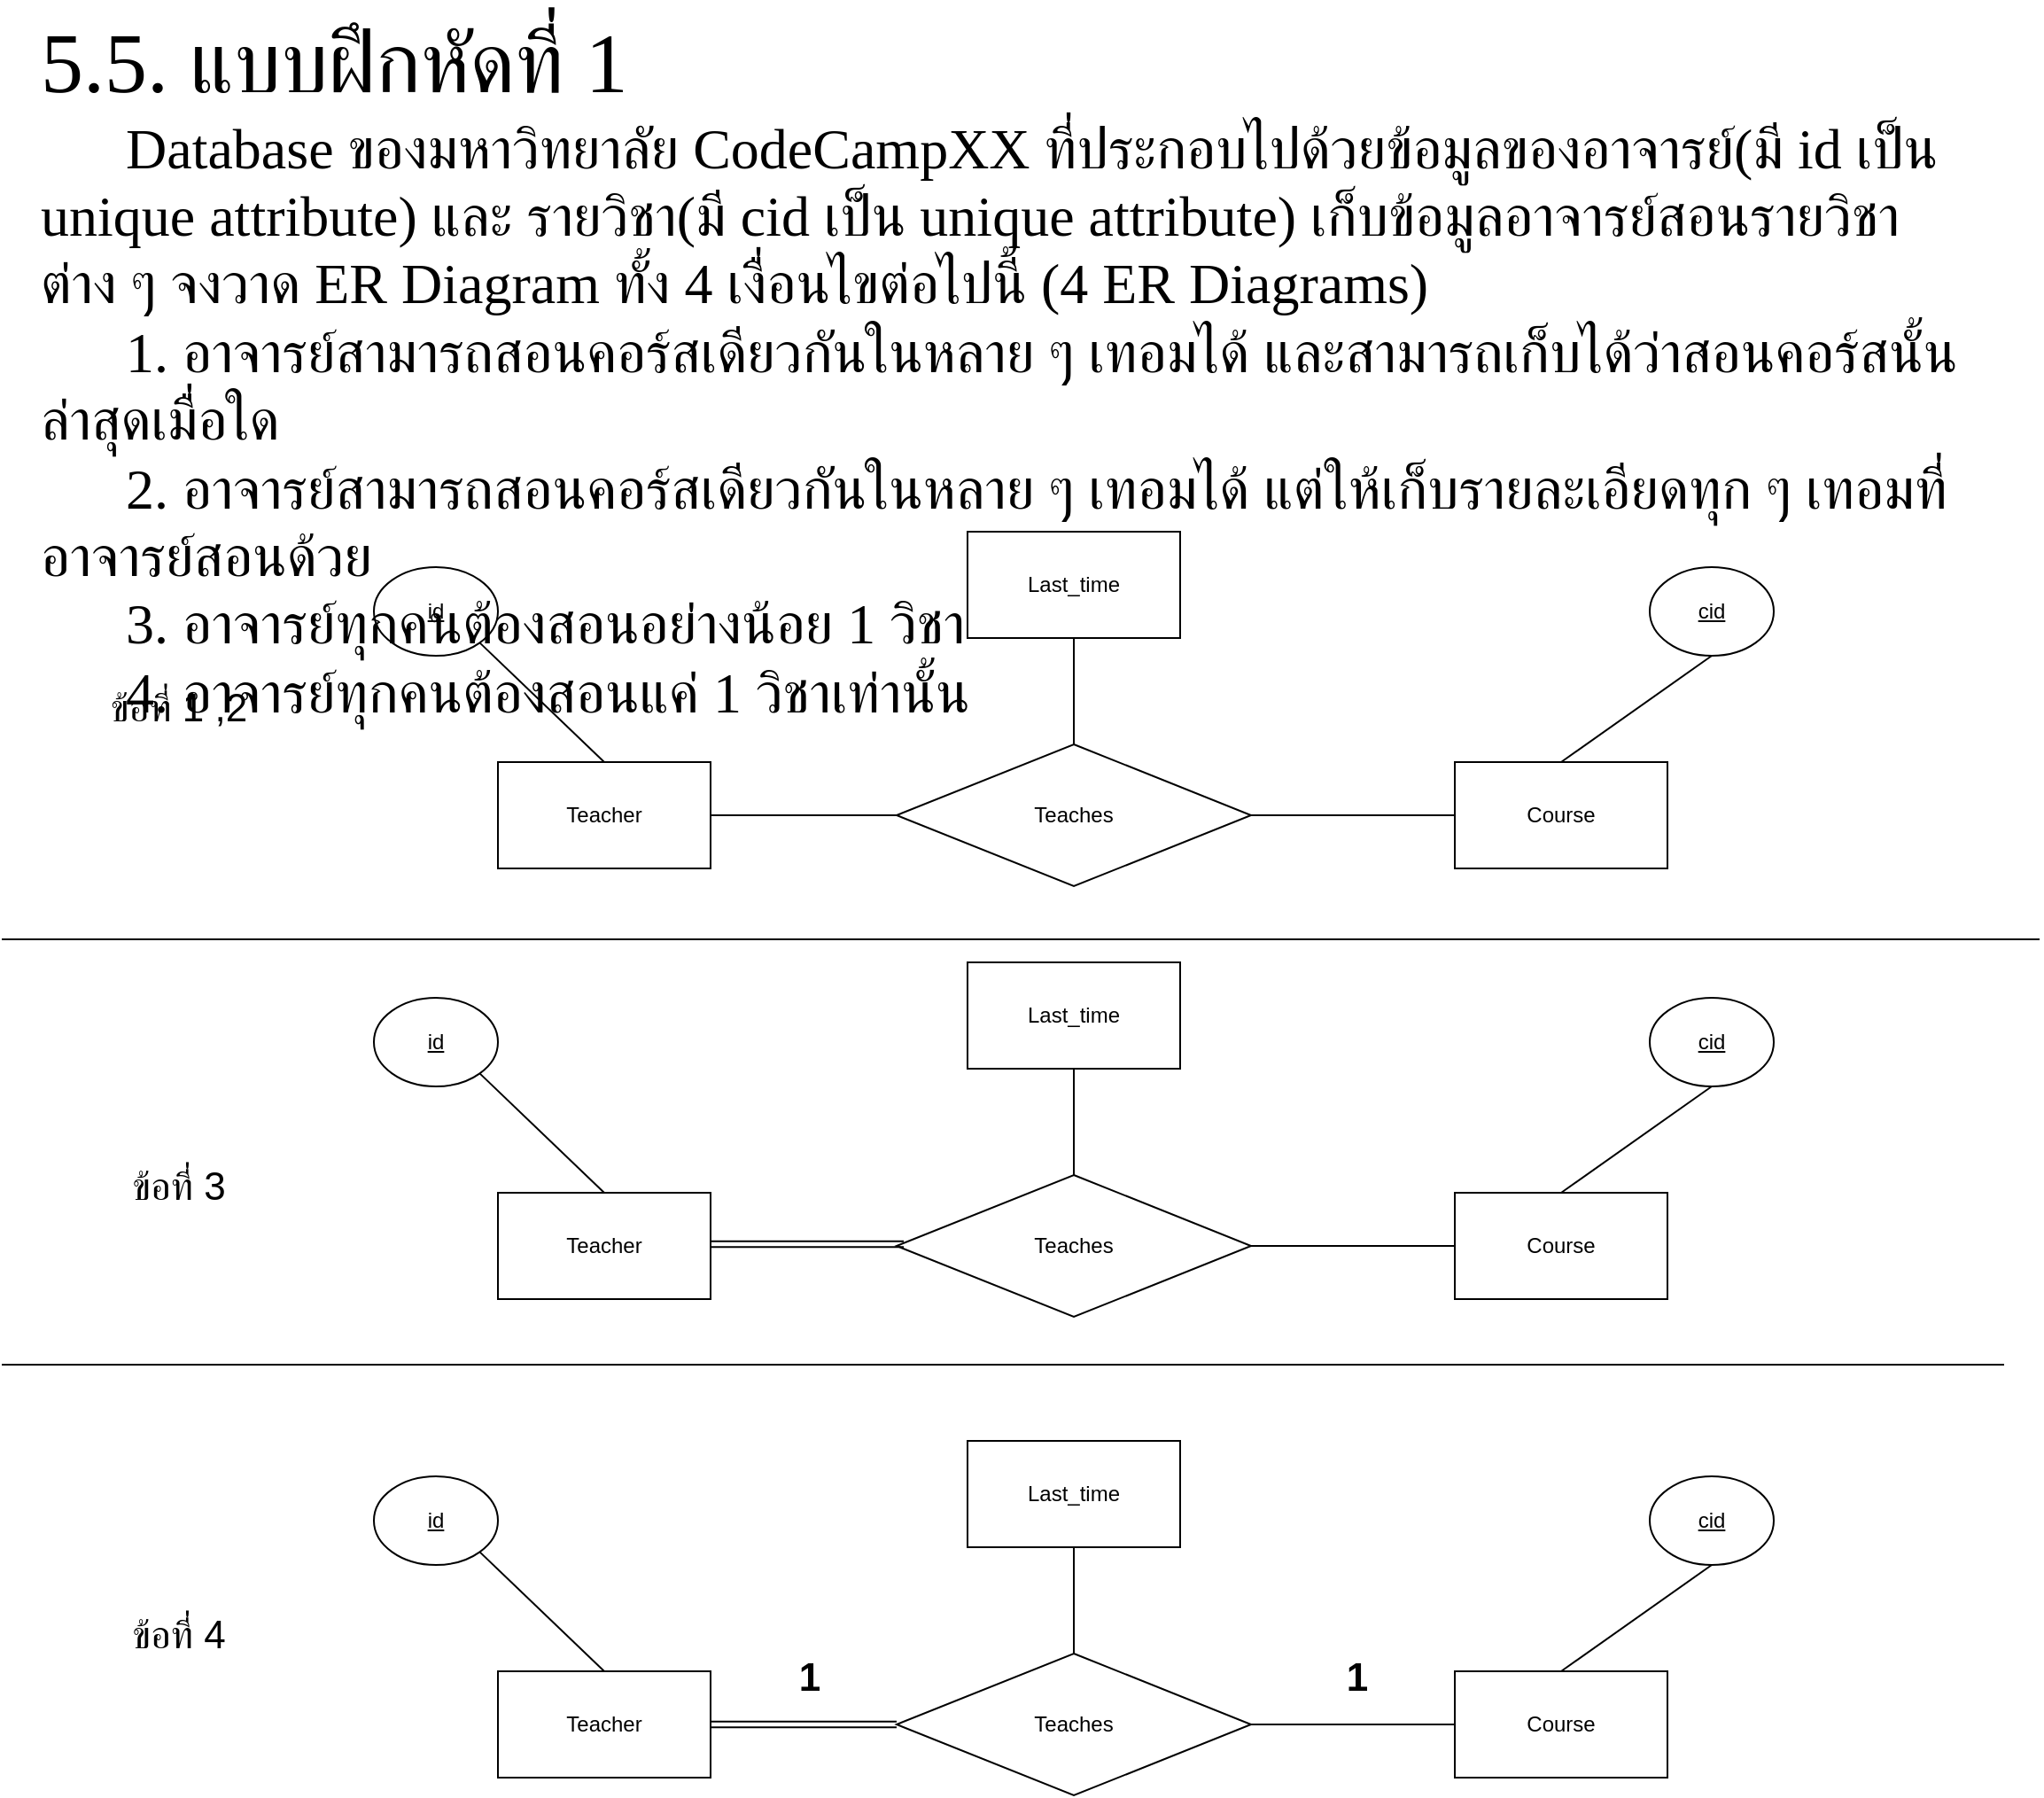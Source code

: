 <mxfile version="13.10.4" type="github">
  <diagram id="VItBwnFz7674IlAsgrrj" name="Page-1">
    <mxGraphModel dx="2844" dy="3418" grid="1" gridSize="10" guides="1" tooltips="1" connect="1" arrows="1" fold="1" page="1" pageScale="1" pageWidth="1169" pageHeight="827" math="0" shadow="0">
      <root>
        <mxCell id="0" />
        <mxCell id="1" parent="0" />
        <mxCell id="jFA2rgzeJVYao4u6oIT_-11" value="Teaches" style="rhombus;whiteSpace=wrap;html=1;" parent="1" vertex="1">
          <mxGeometry x="515" y="-1220" width="200" height="80" as="geometry" />
        </mxCell>
        <mxCell id="jFA2rgzeJVYao4u6oIT_-12" value="Teacher" style="rounded=0;whiteSpace=wrap;html=1;shadow=0;" parent="1" vertex="1">
          <mxGeometry x="290" y="-1210" width="120" height="60" as="geometry" />
        </mxCell>
        <mxCell id="jFA2rgzeJVYao4u6oIT_-13" value="Course" style="rounded=0;whiteSpace=wrap;html=1;" parent="1" vertex="1">
          <mxGeometry x="830" y="-1210" width="120" height="60" as="geometry" />
        </mxCell>
        <mxCell id="jFA2rgzeJVYao4u6oIT_-14" value="id" style="ellipse;whiteSpace=wrap;html=1;fontStyle=4" parent="1" vertex="1">
          <mxGeometry x="220" y="-1320" width="70" height="50" as="geometry" />
        </mxCell>
        <mxCell id="jFA2rgzeJVYao4u6oIT_-15" value="cid" style="ellipse;whiteSpace=wrap;html=1;fontStyle=4" parent="1" vertex="1">
          <mxGeometry x="940" y="-1320" width="70" height="50" as="geometry" />
        </mxCell>
        <mxCell id="jFA2rgzeJVYao4u6oIT_-16" value="Last_time" style="rounded=0;whiteSpace=wrap;html=1;" parent="1" vertex="1">
          <mxGeometry x="555" y="-1340" width="120" height="60" as="geometry" />
        </mxCell>
        <mxCell id="jFA2rgzeJVYao4u6oIT_-17" value="" style="endArrow=none;html=1;entryX=1;entryY=1;entryDx=0;entryDy=0;exitX=0.5;exitY=0;exitDx=0;exitDy=0;" parent="1" source="jFA2rgzeJVYao4u6oIT_-12" target="jFA2rgzeJVYao4u6oIT_-14" edge="1">
          <mxGeometry width="50" height="50" relative="1" as="geometry">
            <mxPoint x="570" y="-1080" as="sourcePoint" />
            <mxPoint x="620" y="-1130" as="targetPoint" />
          </mxGeometry>
        </mxCell>
        <mxCell id="jFA2rgzeJVYao4u6oIT_-18" value="" style="endArrow=none;html=1;entryX=0;entryY=0.5;entryDx=0;entryDy=0;exitX=1;exitY=0.5;exitDx=0;exitDy=0;" parent="1" source="jFA2rgzeJVYao4u6oIT_-11" target="jFA2rgzeJVYao4u6oIT_-13" edge="1">
          <mxGeometry width="50" height="50" relative="1" as="geometry">
            <mxPoint x="702" y="-1174" as="sourcePoint" />
            <mxPoint x="620" y="-1130" as="targetPoint" />
          </mxGeometry>
        </mxCell>
        <mxCell id="jFA2rgzeJVYao4u6oIT_-19" value="" style="endArrow=none;html=1;entryX=0;entryY=0.5;entryDx=0;entryDy=0;entryPerimeter=0;" parent="1" source="jFA2rgzeJVYao4u6oIT_-12" target="jFA2rgzeJVYao4u6oIT_-11" edge="1">
          <mxGeometry width="50" height="50" relative="1" as="geometry">
            <mxPoint x="465" y="-1120" as="sourcePoint" />
            <mxPoint x="515" y="-1170" as="targetPoint" />
          </mxGeometry>
        </mxCell>
        <mxCell id="jFA2rgzeJVYao4u6oIT_-20" value="" style="endArrow=none;html=1;entryX=0.5;entryY=1;entryDx=0;entryDy=0;exitX=0.5;exitY=0;exitDx=0;exitDy=0;" parent="1" source="jFA2rgzeJVYao4u6oIT_-11" target="jFA2rgzeJVYao4u6oIT_-16" edge="1">
          <mxGeometry width="50" height="50" relative="1" as="geometry">
            <mxPoint x="570" y="-1080" as="sourcePoint" />
            <mxPoint x="620" y="-1130" as="targetPoint" />
          </mxGeometry>
        </mxCell>
        <mxCell id="jFA2rgzeJVYao4u6oIT_-21" value="" style="endArrow=none;html=1;entryX=0.5;entryY=1;entryDx=0;entryDy=0;exitX=0.5;exitY=0;exitDx=0;exitDy=0;" parent="1" source="jFA2rgzeJVYao4u6oIT_-13" target="jFA2rgzeJVYao4u6oIT_-15" edge="1">
          <mxGeometry width="50" height="50" relative="1" as="geometry">
            <mxPoint x="900" y="-1220" as="sourcePoint" />
            <mxPoint x="950" y="-1270" as="targetPoint" />
          </mxGeometry>
        </mxCell>
        <mxCell id="jFA2rgzeJVYao4u6oIT_-22" value="Teaches" style="rhombus;whiteSpace=wrap;html=1;" parent="1" vertex="1">
          <mxGeometry x="515" y="-977" width="200" height="80" as="geometry" />
        </mxCell>
        <mxCell id="jFA2rgzeJVYao4u6oIT_-23" value="Teacher" style="rounded=0;whiteSpace=wrap;html=1;shadow=0;" parent="1" vertex="1">
          <mxGeometry x="290" y="-967" width="120" height="60" as="geometry" />
        </mxCell>
        <mxCell id="jFA2rgzeJVYao4u6oIT_-24" value="Course" style="rounded=0;whiteSpace=wrap;html=1;" parent="1" vertex="1">
          <mxGeometry x="830" y="-967" width="120" height="60" as="geometry" />
        </mxCell>
        <mxCell id="jFA2rgzeJVYao4u6oIT_-25" value="id" style="ellipse;whiteSpace=wrap;html=1;fontStyle=4" parent="1" vertex="1">
          <mxGeometry x="220" y="-1077" width="70" height="50" as="geometry" />
        </mxCell>
        <mxCell id="jFA2rgzeJVYao4u6oIT_-26" value="cid" style="ellipse;whiteSpace=wrap;html=1;fontStyle=4" parent="1" vertex="1">
          <mxGeometry x="940" y="-1077" width="70" height="50" as="geometry" />
        </mxCell>
        <mxCell id="jFA2rgzeJVYao4u6oIT_-27" value="Last_time" style="rounded=0;whiteSpace=wrap;html=1;" parent="1" vertex="1">
          <mxGeometry x="555" y="-1097" width="120" height="60" as="geometry" />
        </mxCell>
        <mxCell id="jFA2rgzeJVYao4u6oIT_-28" value="" style="endArrow=none;html=1;entryX=1;entryY=1;entryDx=0;entryDy=0;exitX=0.5;exitY=0;exitDx=0;exitDy=0;" parent="1" source="jFA2rgzeJVYao4u6oIT_-23" target="jFA2rgzeJVYao4u6oIT_-25" edge="1">
          <mxGeometry width="50" height="50" relative="1" as="geometry">
            <mxPoint x="570" y="-837" as="sourcePoint" />
            <mxPoint x="620" y="-887" as="targetPoint" />
          </mxGeometry>
        </mxCell>
        <mxCell id="jFA2rgzeJVYao4u6oIT_-29" value="" style="endArrow=none;html=1;entryX=0;entryY=0.5;entryDx=0;entryDy=0;exitX=1;exitY=0.5;exitDx=0;exitDy=0;" parent="1" source="jFA2rgzeJVYao4u6oIT_-22" target="jFA2rgzeJVYao4u6oIT_-24" edge="1">
          <mxGeometry width="50" height="50" relative="1" as="geometry">
            <mxPoint x="702" y="-931" as="sourcePoint" />
            <mxPoint x="620" y="-887" as="targetPoint" />
          </mxGeometry>
        </mxCell>
        <mxCell id="jFA2rgzeJVYao4u6oIT_-31" value="" style="endArrow=none;html=1;entryX=0.5;entryY=1;entryDx=0;entryDy=0;exitX=0.5;exitY=0;exitDx=0;exitDy=0;" parent="1" source="jFA2rgzeJVYao4u6oIT_-22" target="jFA2rgzeJVYao4u6oIT_-27" edge="1">
          <mxGeometry width="50" height="50" relative="1" as="geometry">
            <mxPoint x="570" y="-837" as="sourcePoint" />
            <mxPoint x="620" y="-887" as="targetPoint" />
          </mxGeometry>
        </mxCell>
        <mxCell id="jFA2rgzeJVYao4u6oIT_-32" value="" style="endArrow=none;html=1;entryX=0.5;entryY=1;entryDx=0;entryDy=0;exitX=0.5;exitY=0;exitDx=0;exitDy=0;" parent="1" source="jFA2rgzeJVYao4u6oIT_-24" target="jFA2rgzeJVYao4u6oIT_-26" edge="1">
          <mxGeometry width="50" height="50" relative="1" as="geometry">
            <mxPoint x="900" y="-977" as="sourcePoint" />
            <mxPoint x="950" y="-1027" as="targetPoint" />
          </mxGeometry>
        </mxCell>
        <mxCell id="jFA2rgzeJVYao4u6oIT_-33" value="Teaches" style="rhombus;whiteSpace=wrap;html=1;" parent="1" vertex="1">
          <mxGeometry x="515" y="-707" width="200" height="80" as="geometry" />
        </mxCell>
        <mxCell id="jFA2rgzeJVYao4u6oIT_-34" value="Teacher" style="rounded=0;whiteSpace=wrap;html=1;shadow=0;" parent="1" vertex="1">
          <mxGeometry x="290" y="-697" width="120" height="60" as="geometry" />
        </mxCell>
        <mxCell id="jFA2rgzeJVYao4u6oIT_-35" value="Course" style="rounded=0;whiteSpace=wrap;html=1;" parent="1" vertex="1">
          <mxGeometry x="830" y="-697" width="120" height="60" as="geometry" />
        </mxCell>
        <mxCell id="jFA2rgzeJVYao4u6oIT_-36" value="id" style="ellipse;whiteSpace=wrap;html=1;fontStyle=4" parent="1" vertex="1">
          <mxGeometry x="220" y="-807" width="70" height="50" as="geometry" />
        </mxCell>
        <mxCell id="jFA2rgzeJVYao4u6oIT_-37" value="cid" style="ellipse;whiteSpace=wrap;html=1;fontStyle=4" parent="1" vertex="1">
          <mxGeometry x="940" y="-807" width="70" height="50" as="geometry" />
        </mxCell>
        <mxCell id="jFA2rgzeJVYao4u6oIT_-38" value="Last_time" style="rounded=0;whiteSpace=wrap;html=1;" parent="1" vertex="1">
          <mxGeometry x="555" y="-827" width="120" height="60" as="geometry" />
        </mxCell>
        <mxCell id="jFA2rgzeJVYao4u6oIT_-39" value="" style="endArrow=none;html=1;entryX=1;entryY=1;entryDx=0;entryDy=0;exitX=0.5;exitY=0;exitDx=0;exitDy=0;" parent="1" source="jFA2rgzeJVYao4u6oIT_-34" target="jFA2rgzeJVYao4u6oIT_-36" edge="1">
          <mxGeometry width="50" height="50" relative="1" as="geometry">
            <mxPoint x="570" y="-567" as="sourcePoint" />
            <mxPoint x="620" y="-617" as="targetPoint" />
          </mxGeometry>
        </mxCell>
        <mxCell id="jFA2rgzeJVYao4u6oIT_-40" value="" style="endArrow=none;html=1;entryX=0;entryY=0.5;entryDx=0;entryDy=0;exitX=1;exitY=0.5;exitDx=0;exitDy=0;" parent="1" source="jFA2rgzeJVYao4u6oIT_-33" target="jFA2rgzeJVYao4u6oIT_-35" edge="1">
          <mxGeometry width="50" height="50" relative="1" as="geometry">
            <mxPoint x="702" y="-661" as="sourcePoint" />
            <mxPoint x="620" y="-617" as="targetPoint" />
          </mxGeometry>
        </mxCell>
        <mxCell id="jFA2rgzeJVYao4u6oIT_-42" value="" style="endArrow=none;html=1;entryX=0.5;entryY=1;entryDx=0;entryDy=0;exitX=0.5;exitY=0;exitDx=0;exitDy=0;" parent="1" source="jFA2rgzeJVYao4u6oIT_-33" target="jFA2rgzeJVYao4u6oIT_-38" edge="1">
          <mxGeometry width="50" height="50" relative="1" as="geometry">
            <mxPoint x="570" y="-567" as="sourcePoint" />
            <mxPoint x="620" y="-617" as="targetPoint" />
          </mxGeometry>
        </mxCell>
        <mxCell id="jFA2rgzeJVYao4u6oIT_-43" value="" style="endArrow=none;html=1;entryX=0.5;entryY=1;entryDx=0;entryDy=0;exitX=0.5;exitY=0;exitDx=0;exitDy=0;" parent="1" source="jFA2rgzeJVYao4u6oIT_-35" target="jFA2rgzeJVYao4u6oIT_-37" edge="1">
          <mxGeometry width="50" height="50" relative="1" as="geometry">
            <mxPoint x="900" y="-707" as="sourcePoint" />
            <mxPoint x="950" y="-757" as="targetPoint" />
          </mxGeometry>
        </mxCell>
        <mxCell id="jFA2rgzeJVYao4u6oIT_-44" value="" style="shape=link;html=1;width=3.333;" parent="1" edge="1">
          <mxGeometry width="100" relative="1" as="geometry">
            <mxPoint x="410" y="-938" as="sourcePoint" />
            <mxPoint x="519" y="-938" as="targetPoint" />
          </mxGeometry>
        </mxCell>
        <mxCell id="jFA2rgzeJVYao4u6oIT_-46" value="" style="shape=link;html=1;width=3.333;" parent="1" edge="1">
          <mxGeometry width="100" relative="1" as="geometry">
            <mxPoint x="410" y="-667.0" as="sourcePoint" />
            <mxPoint x="515" y="-667.0" as="targetPoint" />
          </mxGeometry>
        </mxCell>
        <mxCell id="jFA2rgzeJVYao4u6oIT_-49" value="1" style="text;html=1;strokeColor=none;fillColor=none;align=center;verticalAlign=middle;whiteSpace=wrap;rounded=0;sketch=0;fontSize=22;fontStyle=1" parent="1" vertex="1">
          <mxGeometry x="441" y="-718" width="50" height="50" as="geometry" />
        </mxCell>
        <mxCell id="jFA2rgzeJVYao4u6oIT_-50" value="1" style="text;html=1;strokeColor=none;fillColor=none;align=center;verticalAlign=middle;whiteSpace=wrap;rounded=0;sketch=0;fontSize=22;fontStyle=1" parent="1" vertex="1">
          <mxGeometry x="750" y="-718" width="50" height="50" as="geometry" />
        </mxCell>
        <mxCell id="jFA2rgzeJVYao4u6oIT_-51" value="" style="endArrow=none;html=1;fontSize=22;" parent="1" edge="1">
          <mxGeometry width="50" height="50" relative="1" as="geometry">
            <mxPoint x="10" y="-1110" as="sourcePoint" />
            <mxPoint x="1160" y="-1110" as="targetPoint" />
          </mxGeometry>
        </mxCell>
        <mxCell id="jFA2rgzeJVYao4u6oIT_-52" value="" style="endArrow=none;html=1;fontSize=22;" parent="1" edge="1">
          <mxGeometry width="50" height="50" relative="1" as="geometry">
            <mxPoint x="10.0" y="-870.0" as="sourcePoint" />
            <mxPoint x="1140" y="-870" as="targetPoint" />
          </mxGeometry>
        </mxCell>
        <mxCell id="jFA2rgzeJVYao4u6oIT_-54" value="ข้อที่ 1 ,2" style="text;html=1;strokeColor=none;fillColor=none;align=center;verticalAlign=middle;whiteSpace=wrap;rounded=0;sketch=0;fontSize=22;" parent="1" vertex="1">
          <mxGeometry x="40" y="-1280" width="140" height="80" as="geometry" />
        </mxCell>
        <mxCell id="jFA2rgzeJVYao4u6oIT_-55" value="ข้อที่ 3" style="text;html=1;strokeColor=none;fillColor=none;align=center;verticalAlign=middle;whiteSpace=wrap;rounded=0;sketch=0;fontSize=22;" parent="1" vertex="1">
          <mxGeometry x="40" y="-1010" width="140" height="80" as="geometry" />
        </mxCell>
        <mxCell id="jFA2rgzeJVYao4u6oIT_-56" value="ข้อที่ 4" style="text;html=1;strokeColor=none;fillColor=none;align=center;verticalAlign=middle;whiteSpace=wrap;rounded=0;sketch=0;fontSize=22;" parent="1" vertex="1">
          <mxGeometry x="40" y="-757" width="140" height="80" as="geometry" />
        </mxCell>
        <mxCell id="roMrg6f4oQ65bIG4Yigf-1" value="&lt;b style=&quot;font-weight: normal&quot; id=&quot;docs-internal-guid-a72a110f-7fff-33e0-e683-24d04df62f54&quot;&gt;&lt;p dir=&quot;ltr&quot; style=&quot;line-height: 1.2 ; margin-top: 0pt ; margin-bottom: 0pt&quot;&gt;&lt;span style=&quot;font-size: 36pt; font-family: &amp;quot;angsana new&amp;quot;; color: rgb(0, 0, 0); background-color: transparent; font-weight: 400; font-style: normal; font-variant: normal; text-decoration: none; vertical-align: baseline;&quot;&gt;5.5. แบบฝึกหัดที่ 1&lt;/span&gt;&lt;/p&gt;&lt;p dir=&quot;ltr&quot; style=&quot;line-height: 1.2 ; text-indent: 36pt ; margin-top: 0pt ; margin-bottom: 0pt&quot;&gt;&lt;span style=&quot;font-size: 24pt; font-family: &amp;quot;angsana new&amp;quot;; color: rgb(0, 0, 0); background-color: transparent; font-weight: 400; font-style: normal; font-variant: normal; text-decoration: none; vertical-align: baseline;&quot;&gt;Database ของมหาวิทยาลัย CodeCampXX ที่ประกอบไปด้วยข้อมูลของอาจารย์(มี id เป็น unique attribute) และ รายวิชา(มี cid เป็น unique attribute) เก็บข้อมูลอาจารย์สอนรายวิชาต่าง ๆ จงวาด ER Diagram ทั้ง 4 เงื่อนไขต่อไปนี้ (4 ER Diagrams)&lt;/span&gt;&lt;/p&gt;&lt;p dir=&quot;ltr&quot; style=&quot;line-height: 1.2 ; text-indent: 36pt ; margin-top: 0pt ; margin-bottom: 0pt&quot;&gt;&lt;span style=&quot;font-size: 24pt; font-family: &amp;quot;angsana new&amp;quot;; color: rgb(0, 0, 0); background-color: transparent; font-weight: 400; font-style: normal; font-variant: normal; text-decoration: none; vertical-align: baseline;&quot;&gt;1. อาจารย์สามารถสอนคอร์สเดียวกันในหลาย ๆ เทอมได้ และสามารถเก็บได้ว่าสอนคอร์สนั้นล่าสุดเมื่อใด&lt;/span&gt;&lt;/p&gt;&lt;p dir=&quot;ltr&quot; style=&quot;line-height: 1.2 ; text-indent: 36pt ; margin-top: 0pt ; margin-bottom: 0pt&quot;&gt;&lt;span style=&quot;font-size: 24pt; font-family: &amp;quot;angsana new&amp;quot;; color: rgb(0, 0, 0); background-color: transparent; font-weight: 400; font-style: normal; font-variant: normal; text-decoration: none; vertical-align: baseline;&quot;&gt;2. อาจารย์สามารถสอนคอร์สเดียวกันในหลาย ๆ เทอมได้ แต่ให้เก็บรายละเอียดทุก ๆ เทอมที่อาจารย์สอนด้วย&lt;/span&gt;&lt;/p&gt;&lt;p dir=&quot;ltr&quot; style=&quot;line-height: 1.2 ; text-indent: 36pt ; margin-top: 0pt ; margin-bottom: 0pt&quot;&gt;&lt;span style=&quot;font-size: 24pt; font-family: &amp;quot;angsana new&amp;quot;; color: rgb(0, 0, 0); background-color: transparent; font-weight: 400; font-style: normal; font-variant: normal; text-decoration: none; vertical-align: baseline;&quot;&gt;3. อาจารย์ทุกคนต้องสอนอย่างน้อย 1 วิชา&lt;/span&gt;&lt;/p&gt;&lt;p dir=&quot;ltr&quot; style=&quot;line-height: 1.2 ; text-indent: 36pt ; margin-top: 0pt ; margin-bottom: 0pt&quot;&gt;&lt;span style=&quot;font-size: 24pt; font-family: &amp;quot;angsana new&amp;quot;; color: rgb(0, 0, 0); background-color: transparent; font-weight: 400; font-style: normal; font-variant: normal; text-decoration: none; vertical-align: baseline;&quot;&gt;4. อาจารย์ทุกคนต้องสอนแค่ 1 วิชาเท่านั้น&lt;/span&gt;&lt;/p&gt;&lt;/b&gt;&lt;br class=&quot;Apple-interchange-newline&quot;&gt;" style="text;whiteSpace=wrap;html=1;" vertex="1" parent="1">
          <mxGeometry x="30" y="-1640" width="1085" height="310" as="geometry" />
        </mxCell>
      </root>
    </mxGraphModel>
  </diagram>
</mxfile>
